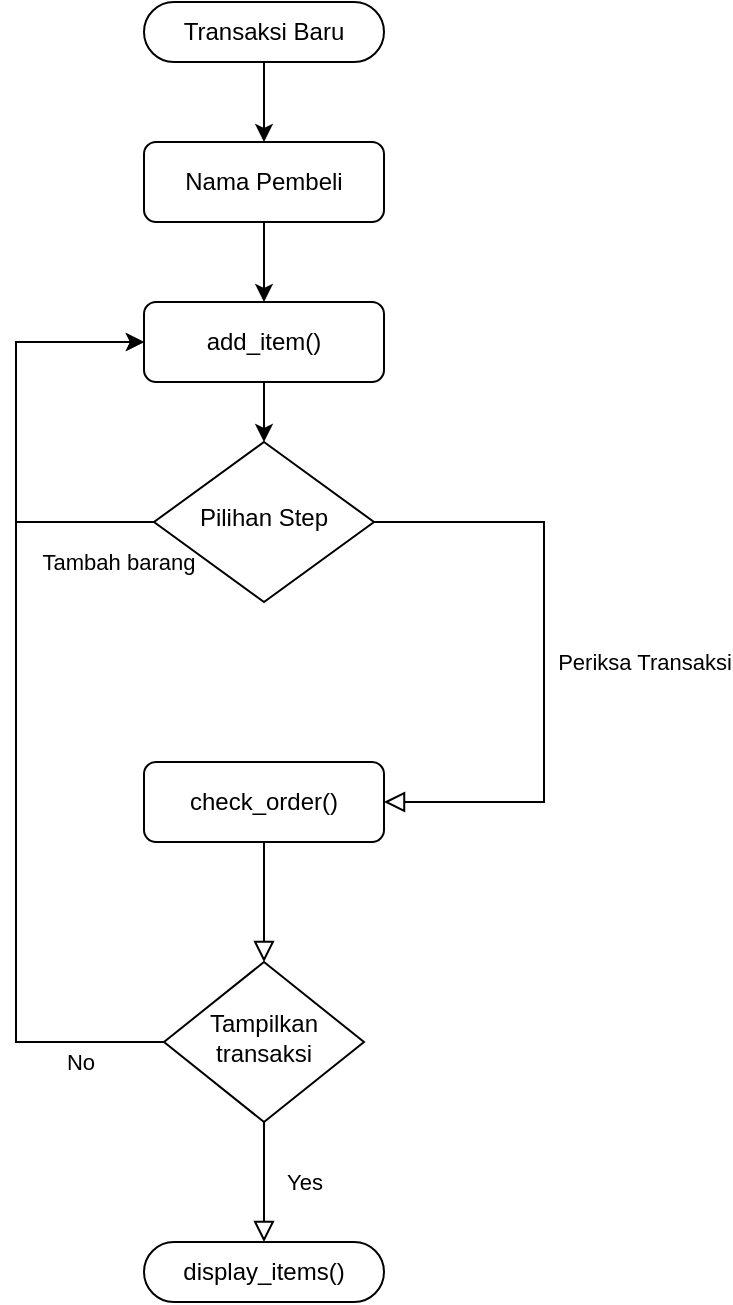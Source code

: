<mxfile version="21.6.1" type="github">
  <diagram id="C5RBs43oDa-KdzZeNtuy" name="Page-1">
    <mxGraphModel dx="1434" dy="756" grid="1" gridSize="10" guides="1" tooltips="1" connect="1" arrows="1" fold="1" page="1" pageScale="1" pageWidth="827" pageHeight="1169" math="0" shadow="0">
      <root>
        <mxCell id="WIyWlLk6GJQsqaUBKTNV-0" />
        <mxCell id="WIyWlLk6GJQsqaUBKTNV-1" parent="WIyWlLk6GJQsqaUBKTNV-0" />
        <mxCell id="i2um_1gaYVsSTxreuyhT-14" style="edgeStyle=orthogonalEdgeStyle;rounded=0;orthogonalLoop=1;jettySize=auto;html=1;entryX=0.5;entryY=0;entryDx=0;entryDy=0;" edge="1" parent="WIyWlLk6GJQsqaUBKTNV-1" source="WIyWlLk6GJQsqaUBKTNV-3" target="i2um_1gaYVsSTxreuyhT-2">
          <mxGeometry relative="1" as="geometry" />
        </mxCell>
        <mxCell id="WIyWlLk6GJQsqaUBKTNV-3" value="Nama Pembeli" style="rounded=1;whiteSpace=wrap;html=1;fontSize=12;glass=0;strokeWidth=1;shadow=0;" parent="WIyWlLk6GJQsqaUBKTNV-1" vertex="1">
          <mxGeometry x="374" y="110" width="120" height="40" as="geometry" />
        </mxCell>
        <mxCell id="WIyWlLk6GJQsqaUBKTNV-4" value="" style="rounded=0;html=1;jettySize=auto;orthogonalLoop=1;fontSize=11;endArrow=block;endFill=0;endSize=8;strokeWidth=1;shadow=0;labelBackgroundColor=none;edgeStyle=orthogonalEdgeStyle;" parent="WIyWlLk6GJQsqaUBKTNV-1" source="i2um_1gaYVsSTxreuyhT-5" target="WIyWlLk6GJQsqaUBKTNV-10" edge="1">
          <mxGeometry y="20" relative="1" as="geometry">
            <mxPoint as="offset" />
          </mxGeometry>
        </mxCell>
        <mxCell id="WIyWlLk6GJQsqaUBKTNV-5" value="Periksa Transaksi" style="edgeStyle=orthogonalEdgeStyle;rounded=0;html=1;jettySize=auto;orthogonalLoop=1;fontSize=11;endArrow=block;endFill=0;endSize=8;strokeWidth=1;shadow=0;labelBackgroundColor=none;entryX=1;entryY=0.5;entryDx=0;entryDy=0;" parent="WIyWlLk6GJQsqaUBKTNV-1" source="WIyWlLk6GJQsqaUBKTNV-6" target="i2um_1gaYVsSTxreuyhT-5" edge="1">
          <mxGeometry x="0.013" y="50" relative="1" as="geometry">
            <mxPoint as="offset" />
            <mxPoint x="714" y="490" as="targetPoint" />
            <Array as="points">
              <mxPoint x="574" y="300" />
              <mxPoint x="574" y="440" />
            </Array>
          </mxGeometry>
        </mxCell>
        <mxCell id="i2um_1gaYVsSTxreuyhT-16" style="edgeStyle=orthogonalEdgeStyle;rounded=0;orthogonalLoop=1;jettySize=auto;html=1;exitX=0;exitY=0.5;exitDx=0;exitDy=0;entryX=0;entryY=0.5;entryDx=0;entryDy=0;" edge="1" parent="WIyWlLk6GJQsqaUBKTNV-1" source="WIyWlLk6GJQsqaUBKTNV-6" target="i2um_1gaYVsSTxreuyhT-2">
          <mxGeometry relative="1" as="geometry">
            <Array as="points">
              <mxPoint x="310" y="300" />
              <mxPoint x="310" y="210" />
            </Array>
          </mxGeometry>
        </mxCell>
        <mxCell id="i2um_1gaYVsSTxreuyhT-17" value="Tambah barang" style="edgeLabel;html=1;align=center;verticalAlign=middle;resizable=0;points=[];" vertex="1" connectable="0" parent="i2um_1gaYVsSTxreuyhT-16">
          <mxGeometry x="-0.754" y="3" relative="1" as="geometry">
            <mxPoint x="9" y="17" as="offset" />
          </mxGeometry>
        </mxCell>
        <mxCell id="WIyWlLk6GJQsqaUBKTNV-6" value="Pilihan Step" style="rhombus;whiteSpace=wrap;html=1;shadow=0;fontFamily=Helvetica;fontSize=12;align=center;strokeWidth=1;spacing=6;spacingTop=-4;" parent="WIyWlLk6GJQsqaUBKTNV-1" vertex="1">
          <mxGeometry x="379" y="260" width="110" height="80" as="geometry" />
        </mxCell>
        <mxCell id="WIyWlLk6GJQsqaUBKTNV-8" value="Yes" style="rounded=0;html=1;jettySize=auto;orthogonalLoop=1;fontSize=11;endArrow=block;endFill=0;endSize=8;strokeWidth=1;shadow=0;labelBackgroundColor=none;edgeStyle=orthogonalEdgeStyle;entryX=0.5;entryY=0.5;entryDx=0;entryDy=-15;entryPerimeter=0;" parent="WIyWlLk6GJQsqaUBKTNV-1" source="WIyWlLk6GJQsqaUBKTNV-10" target="i2um_1gaYVsSTxreuyhT-11" edge="1">
          <mxGeometry y="20" relative="1" as="geometry">
            <mxPoint as="offset" />
            <mxPoint x="434" y="660" as="targetPoint" />
          </mxGeometry>
        </mxCell>
        <mxCell id="i2um_1gaYVsSTxreuyhT-13" style="edgeStyle=orthogonalEdgeStyle;rounded=0;orthogonalLoop=1;jettySize=auto;html=1;entryX=0;entryY=0.5;entryDx=0;entryDy=0;" edge="1" parent="WIyWlLk6GJQsqaUBKTNV-1" source="WIyWlLk6GJQsqaUBKTNV-10" target="i2um_1gaYVsSTxreuyhT-2">
          <mxGeometry relative="1" as="geometry">
            <Array as="points">
              <mxPoint x="310" y="560" />
              <mxPoint x="310" y="210" />
            </Array>
          </mxGeometry>
        </mxCell>
        <mxCell id="i2um_1gaYVsSTxreuyhT-18" value="No" style="edgeLabel;html=1;align=center;verticalAlign=middle;resizable=0;points=[];" vertex="1" connectable="0" parent="i2um_1gaYVsSTxreuyhT-13">
          <mxGeometry x="-0.828" y="-4" relative="1" as="geometry">
            <mxPoint y="14" as="offset" />
          </mxGeometry>
        </mxCell>
        <mxCell id="WIyWlLk6GJQsqaUBKTNV-10" value="Tampilkan transaksi" style="rhombus;whiteSpace=wrap;html=1;shadow=0;fontFamily=Helvetica;fontSize=12;align=center;strokeWidth=1;spacing=6;spacingTop=-4;" parent="WIyWlLk6GJQsqaUBKTNV-1" vertex="1">
          <mxGeometry x="384" y="520" width="100" height="80" as="geometry" />
        </mxCell>
        <mxCell id="i2um_1gaYVsSTxreuyhT-1" style="edgeStyle=orthogonalEdgeStyle;rounded=0;orthogonalLoop=1;jettySize=auto;html=1;entryX=0.5;entryY=0;entryDx=0;entryDy=0;" edge="1" parent="WIyWlLk6GJQsqaUBKTNV-1" source="i2um_1gaYVsSTxreuyhT-10" target="WIyWlLk6GJQsqaUBKTNV-3">
          <mxGeometry relative="1" as="geometry">
            <mxPoint x="434" y="80" as="sourcePoint" />
          </mxGeometry>
        </mxCell>
        <mxCell id="i2um_1gaYVsSTxreuyhT-15" style="edgeStyle=orthogonalEdgeStyle;rounded=0;orthogonalLoop=1;jettySize=auto;html=1;" edge="1" parent="WIyWlLk6GJQsqaUBKTNV-1" source="i2um_1gaYVsSTxreuyhT-2" target="WIyWlLk6GJQsqaUBKTNV-6">
          <mxGeometry relative="1" as="geometry" />
        </mxCell>
        <mxCell id="i2um_1gaYVsSTxreuyhT-2" value="add_item()" style="rounded=1;whiteSpace=wrap;html=1;fontSize=12;glass=0;strokeWidth=1;shadow=0;" vertex="1" parent="WIyWlLk6GJQsqaUBKTNV-1">
          <mxGeometry x="374" y="190" width="120" height="40" as="geometry" />
        </mxCell>
        <mxCell id="i2um_1gaYVsSTxreuyhT-10" value="Transaksi Baru" style="html=1;dashed=0;whiteSpace=wrap;shape=mxgraph.dfd.start" vertex="1" parent="WIyWlLk6GJQsqaUBKTNV-1">
          <mxGeometry x="374" y="40" width="120" height="30" as="geometry" />
        </mxCell>
        <mxCell id="i2um_1gaYVsSTxreuyhT-11" value="display_items()" style="html=1;dashed=0;whiteSpace=wrap;shape=mxgraph.dfd.start" vertex="1" parent="WIyWlLk6GJQsqaUBKTNV-1">
          <mxGeometry x="374" y="660" width="120" height="30" as="geometry" />
        </mxCell>
        <mxCell id="i2um_1gaYVsSTxreuyhT-5" value="check_order()" style="rounded=1;whiteSpace=wrap;html=1;fontSize=12;glass=0;strokeWidth=1;shadow=0;" vertex="1" parent="WIyWlLk6GJQsqaUBKTNV-1">
          <mxGeometry x="374" y="420" width="120" height="40" as="geometry" />
        </mxCell>
      </root>
    </mxGraphModel>
  </diagram>
</mxfile>
